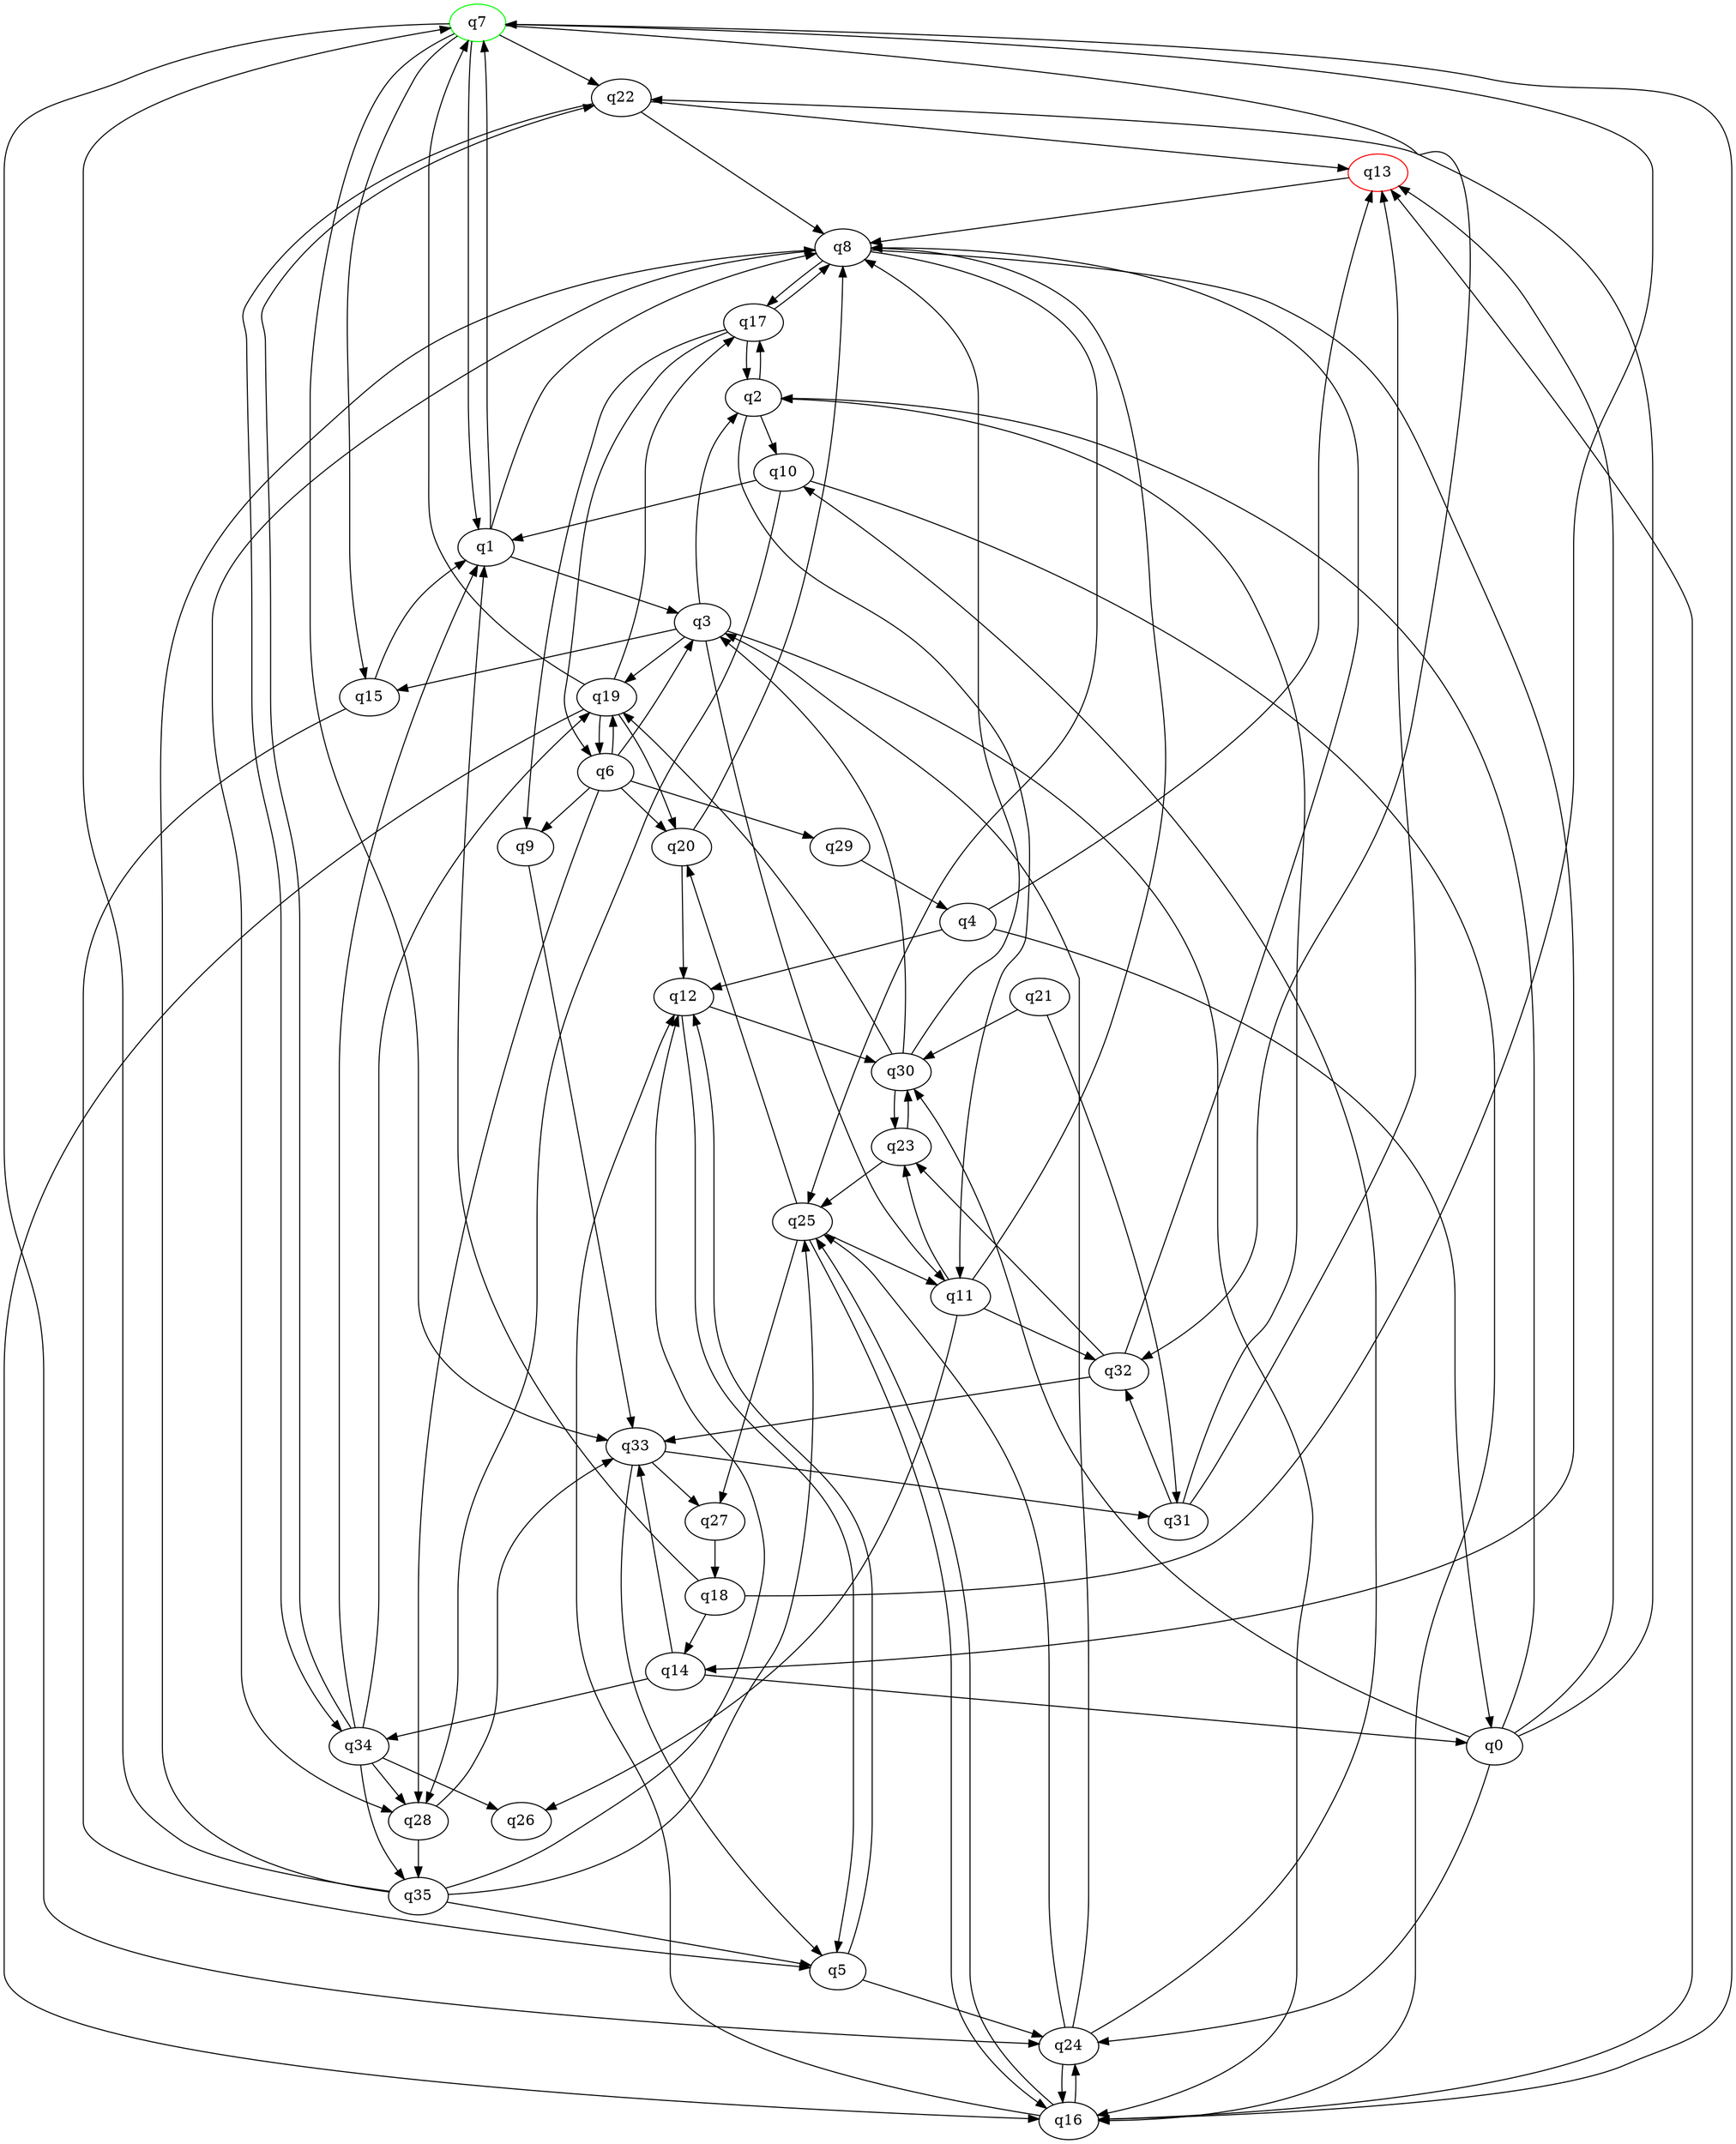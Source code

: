 digraph A{
q7 [initial=1,color=green];
q13 [final=1,color=red];
q0 -> q2;
q0 -> q13;
q0 -> q22;
q0 -> q24;
q0 -> q30;
q1 -> q3;
q1 -> q7;
q1 -> q8;
q2 -> q10;
q2 -> q11;
q2 -> q17;
q3 -> q2;
q3 -> q11;
q3 -> q15;
q3 -> q16;
q3 -> q19;
q4 -> q0;
q4 -> q12;
q4 -> q13;
q5 -> q12;
q5 -> q24;
q6 -> q3;
q6 -> q9;
q6 -> q19;
q6 -> q20;
q6 -> q28;
q6 -> q29;
q7 -> q1;
q7 -> q15;
q7 -> q16;
q7 -> q22;
q7 -> q24;
q7 -> q32;
q7 -> q33;
q8 -> q14;
q8 -> q17;
q8 -> q25;
q8 -> q28;
q9 -> q33;
q10 -> q1;
q10 -> q16;
q10 -> q28;
q11 -> q8;
q11 -> q23;
q11 -> q26;
q11 -> q32;
q12 -> q5;
q12 -> q30;
q13 -> q8;
q14 -> q0;
q14 -> q33;
q14 -> q34;
q15 -> q1;
q15 -> q5;
q16 -> q12;
q16 -> q13;
q16 -> q24;
q16 -> q25;
q17 -> q2;
q17 -> q6;
q17 -> q8;
q17 -> q9;
q18 -> q1;
q18 -> q7;
q18 -> q14;
q19 -> q6;
q19 -> q7;
q19 -> q16;
q19 -> q17;
q19 -> q20;
q20 -> q8;
q20 -> q12;
q21 -> q30;
q21 -> q31;
q22 -> q8;
q22 -> q13;
q22 -> q34;
q23 -> q25;
q23 -> q30;
q24 -> q3;
q24 -> q10;
q24 -> q16;
q24 -> q25;
q25 -> q11;
q25 -> q16;
q25 -> q20;
q25 -> q27;
q27 -> q18;
q28 -> q33;
q28 -> q35;
q29 -> q4;
q30 -> q3;
q30 -> q8;
q30 -> q19;
q30 -> q23;
q31 -> q2;
q31 -> q13;
q31 -> q32;
q32 -> q8;
q32 -> q23;
q32 -> q33;
q33 -> q5;
q33 -> q27;
q33 -> q31;
q34 -> q1;
q34 -> q19;
q34 -> q22;
q34 -> q26;
q34 -> q28;
q34 -> q35;
q35 -> q5;
q35 -> q7;
q35 -> q8;
q35 -> q12;
q35 -> q25;
}
